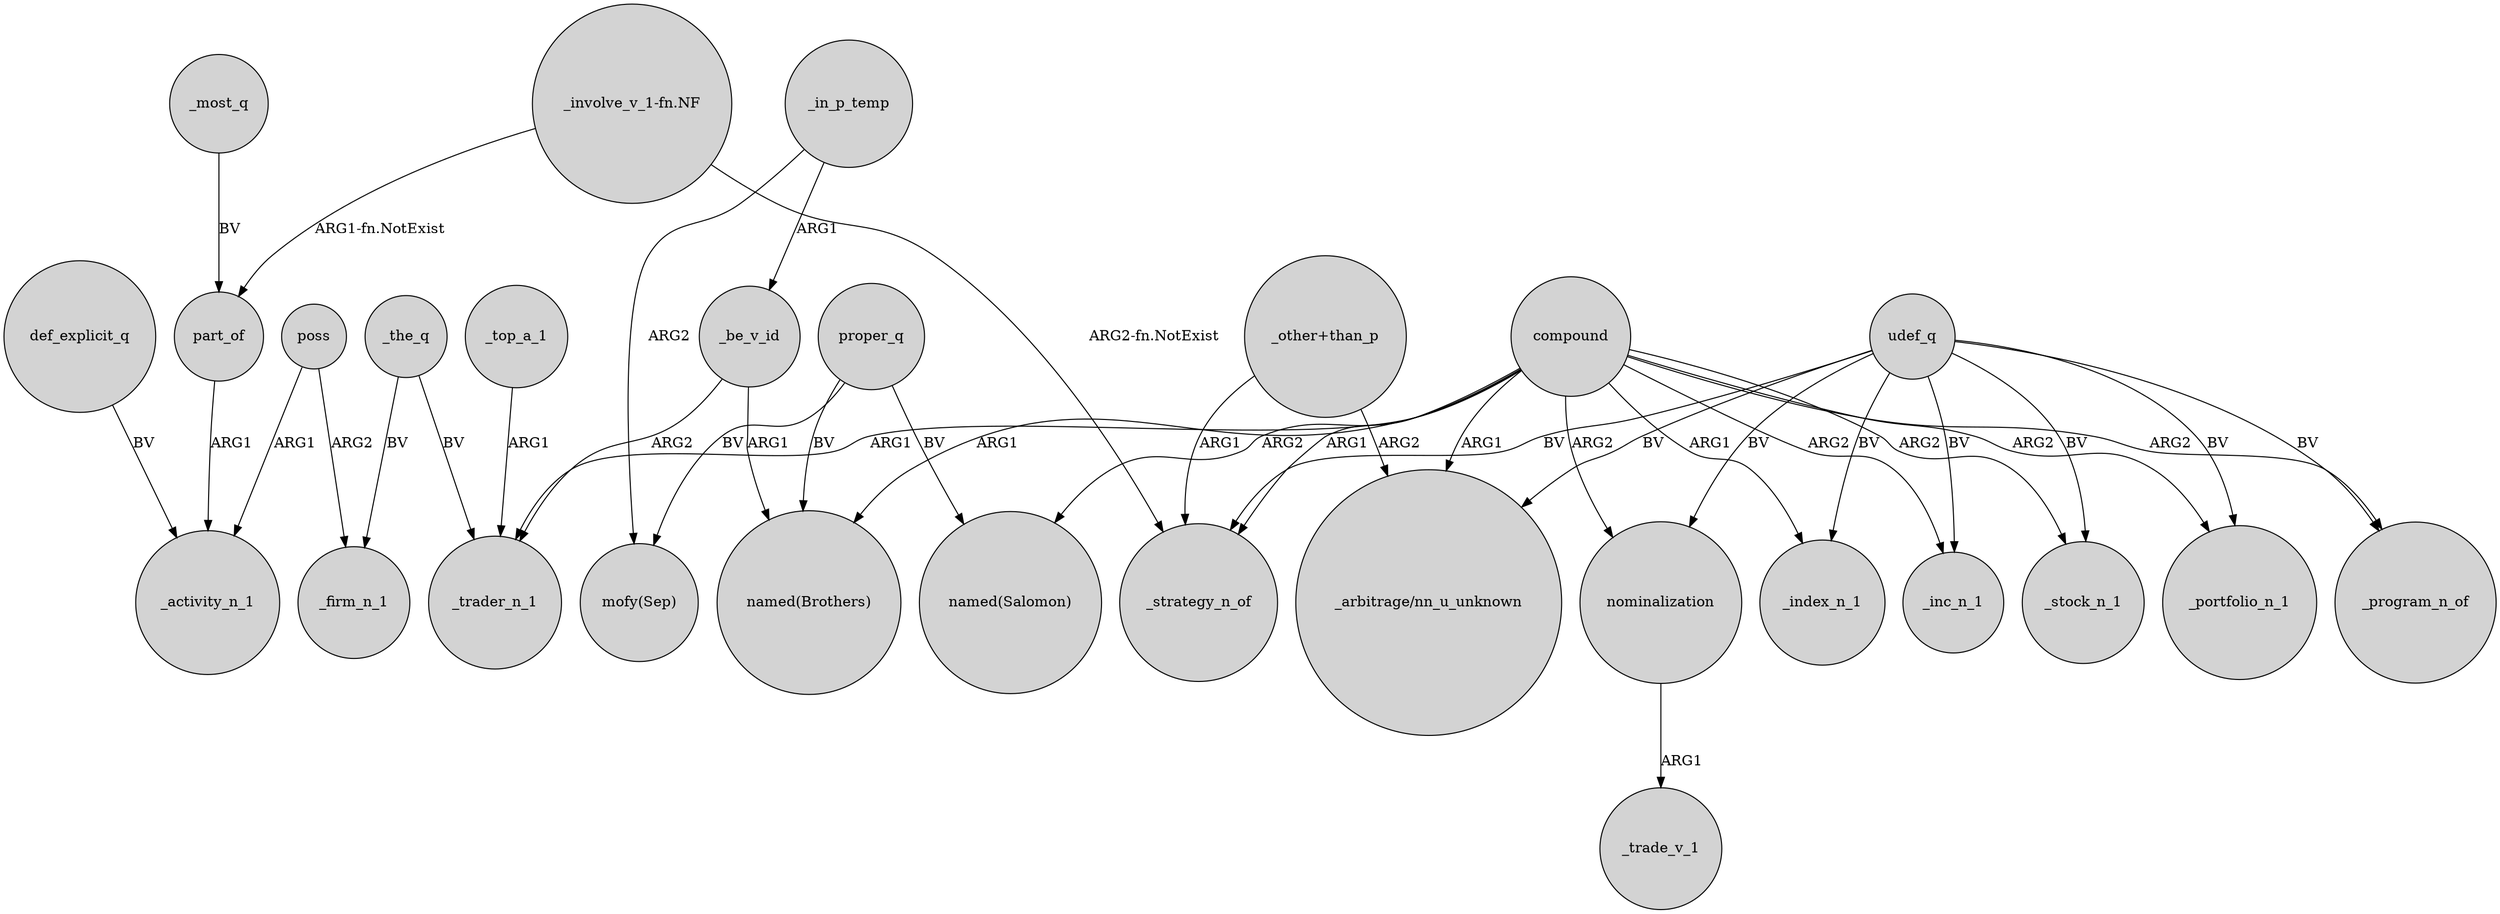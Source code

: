 digraph {
	node [shape=circle style=filled]
	compound -> _program_n_of [label=ARG2]
	_be_v_id -> _trader_n_1 [label=ARG2]
	udef_q -> _inc_n_1 [label=BV]
	proper_q -> "named(Brothers)" [label=BV]
	_in_p_temp -> _be_v_id [label=ARG1]
	def_explicit_q -> _activity_n_1 [label=BV]
	part_of -> _activity_n_1 [label=ARG1]
	compound -> _strategy_n_of [label=ARG1]
	compound -> _portfolio_n_1 [label=ARG2]
	udef_q -> _program_n_of [label=BV]
	compound -> nominalization [label=ARG2]
	proper_q -> "mofy(Sep)" [label=BV]
	"_involve_v_1-fn.NF" -> part_of [label="ARG1-fn.NotExist"]
	nominalization -> _trade_v_1 [label=ARG1]
	udef_q -> _index_n_1 [label=BV]
	compound -> "named(Brothers)" [label=ARG1]
	compound -> _trader_n_1 [label=ARG1]
	compound -> _stock_n_1 [label=ARG2]
	_top_a_1 -> _trader_n_1 [label=ARG1]
	"_other+than_p" -> "_arbitrage/nn_u_unknown" [label=ARG2]
	udef_q -> _stock_n_1 [label=BV]
	poss -> _activity_n_1 [label=ARG1]
	proper_q -> "named(Salomon)" [label=BV]
	"_other+than_p" -> _strategy_n_of [label=ARG1]
	udef_q -> "_arbitrage/nn_u_unknown" [label=BV]
	compound -> "_arbitrage/nn_u_unknown" [label=ARG1]
	poss -> _firm_n_1 [label=ARG2]
	"_involve_v_1-fn.NF" -> _strategy_n_of [label="ARG2-fn.NotExist"]
	udef_q -> nominalization [label=BV]
	udef_q -> _strategy_n_of [label=BV]
	compound -> "named(Salomon)" [label=ARG2]
	_the_q -> _firm_n_1 [label=BV]
	_most_q -> part_of [label=BV]
	_the_q -> _trader_n_1 [label=BV]
	_be_v_id -> "named(Brothers)" [label=ARG1]
	compound -> _inc_n_1 [label=ARG2]
	_in_p_temp -> "mofy(Sep)" [label=ARG2]
	compound -> _index_n_1 [label=ARG1]
	udef_q -> _portfolio_n_1 [label=BV]
}

